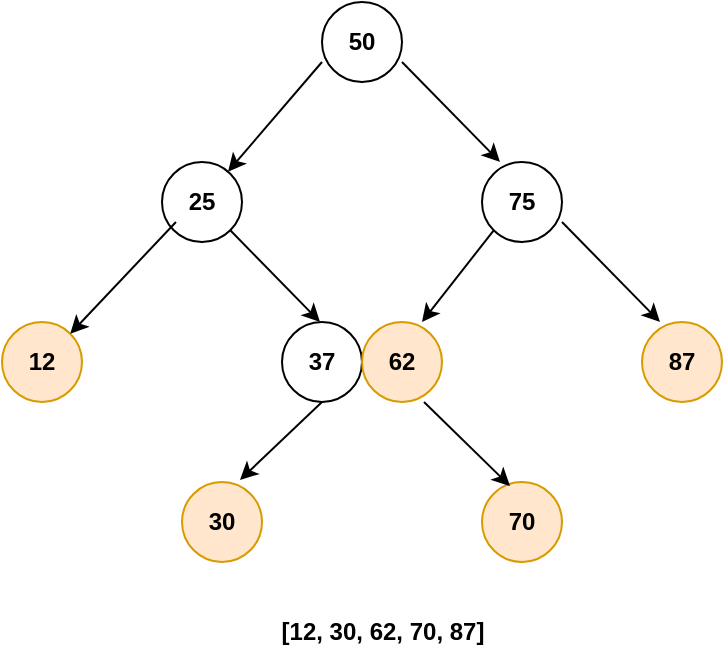 <mxfile version="20.8.10" type="github"><diagram name="Binary Tree" id="EdUq5ifCC8AcL0mRq3_a"><mxGraphModel dx="954" dy="616" grid="1" gridSize="10" guides="1" tooltips="1" connect="1" arrows="1" fold="1" page="1" pageScale="1" pageWidth="850" pageHeight="1100" math="0" shadow="0"><root><mxCell id="0"/><mxCell id="1" parent="0"/><mxCell id="-LyKFlu8BvAbKiOGHJat-1" value="&lt;b&gt;50&lt;/b&gt;" style="ellipse;whiteSpace=wrap;html=1;aspect=fixed;" parent="1" vertex="1"><mxGeometry x="360" y="160" width="40" height="40" as="geometry"/></mxCell><mxCell id="-LyKFlu8BvAbKiOGHJat-2" value="&lt;b&gt;25&lt;/b&gt;" style="ellipse;whiteSpace=wrap;html=1;aspect=fixed;" parent="1" vertex="1"><mxGeometry x="280" y="240" width="40" height="40" as="geometry"/></mxCell><mxCell id="-LyKFlu8BvAbKiOGHJat-3" value="&lt;b&gt;75&lt;/b&gt;" style="ellipse;whiteSpace=wrap;html=1;aspect=fixed;" parent="1" vertex="1"><mxGeometry x="440" y="240" width="40" height="40" as="geometry"/></mxCell><mxCell id="-LyKFlu8BvAbKiOGHJat-4" value="&lt;b&gt;12&lt;/b&gt;" style="ellipse;whiteSpace=wrap;html=1;aspect=fixed;fillColor=#ffe6cc;strokeColor=#d79b00;" parent="1" vertex="1"><mxGeometry x="200" y="320" width="40" height="40" as="geometry"/></mxCell><mxCell id="-LyKFlu8BvAbKiOGHJat-5" value="&lt;b&gt;37&lt;/b&gt;" style="ellipse;whiteSpace=wrap;html=1;aspect=fixed;" parent="1" vertex="1"><mxGeometry x="340" y="320" width="40" height="40" as="geometry"/></mxCell><mxCell id="-LyKFlu8BvAbKiOGHJat-6" value="&lt;b&gt;62&lt;/b&gt;" style="ellipse;whiteSpace=wrap;html=1;aspect=fixed;fillColor=#ffe6cc;strokeColor=#d79b00;" parent="1" vertex="1"><mxGeometry x="380" y="320" width="40" height="40" as="geometry"/></mxCell><mxCell id="-LyKFlu8BvAbKiOGHJat-7" value="&lt;b&gt;87&lt;/b&gt;" style="ellipse;whiteSpace=wrap;html=1;aspect=fixed;fillColor=#ffe6cc;strokeColor=#d79b00;" parent="1" vertex="1"><mxGeometry x="520" y="320" width="40" height="40" as="geometry"/></mxCell><mxCell id="-LyKFlu8BvAbKiOGHJat-8" value="&lt;b&gt;30&lt;/b&gt;" style="ellipse;whiteSpace=wrap;html=1;aspect=fixed;fillColor=#ffe6cc;strokeColor=#d79b00;" parent="1" vertex="1"><mxGeometry x="290" y="400" width="40" height="40" as="geometry"/></mxCell><mxCell id="-LyKFlu8BvAbKiOGHJat-9" value="&lt;b&gt;70&lt;/b&gt;" style="ellipse;whiteSpace=wrap;html=1;aspect=fixed;fillColor=#ffe6cc;strokeColor=#d79b00;" parent="1" vertex="1"><mxGeometry x="440" y="400" width="40" height="40" as="geometry"/></mxCell><mxCell id="-LyKFlu8BvAbKiOGHJat-10" value="" style="endArrow=classic;html=1;rounded=0;" parent="1" target="-LyKFlu8BvAbKiOGHJat-2" edge="1"><mxGeometry width="50" height="50" relative="1" as="geometry"><mxPoint x="360" y="190" as="sourcePoint"/><mxPoint x="330" y="260" as="targetPoint"/></mxGeometry></mxCell><mxCell id="-LyKFlu8BvAbKiOGHJat-11" value="" style="endArrow=classic;html=1;rounded=0;entryX=1;entryY=0;entryDx=0;entryDy=0;" parent="1" target="-LyKFlu8BvAbKiOGHJat-4" edge="1"><mxGeometry width="50" height="50" relative="1" as="geometry"><mxPoint x="286.98" y="270" as="sourcePoint"/><mxPoint x="239.996" y="324.815" as="targetPoint"/></mxGeometry></mxCell><mxCell id="-LyKFlu8BvAbKiOGHJat-12" value="" style="endArrow=classic;html=1;rounded=0;entryX=0.725;entryY=-0.025;entryDx=0;entryDy=0;entryPerimeter=0;" parent="1" target="-LyKFlu8BvAbKiOGHJat-8" edge="1"><mxGeometry width="50" height="50" relative="1" as="geometry"><mxPoint x="360" y="360" as="sourcePoint"/><mxPoint x="313.016" y="414.815" as="targetPoint"/></mxGeometry></mxCell><mxCell id="-LyKFlu8BvAbKiOGHJat-13" value="" style="endArrow=classic;html=1;rounded=0;exitX=0;exitY=1;exitDx=0;exitDy=0;" parent="1" source="-LyKFlu8BvAbKiOGHJat-3" edge="1"><mxGeometry width="50" height="50" relative="1" as="geometry"><mxPoint x="448.98" y="270" as="sourcePoint"/><mxPoint x="410" y="320" as="targetPoint"/></mxGeometry></mxCell><mxCell id="-LyKFlu8BvAbKiOGHJat-14" value="" style="endArrow=classic;html=1;rounded=0;entryX=0.225;entryY=0;entryDx=0;entryDy=0;entryPerimeter=0;" parent="1" target="-LyKFlu8BvAbKiOGHJat-3" edge="1"><mxGeometry width="50" height="50" relative="1" as="geometry"><mxPoint x="400" y="190" as="sourcePoint"/><mxPoint x="446" y="246" as="targetPoint"/></mxGeometry></mxCell><mxCell id="-LyKFlu8BvAbKiOGHJat-15" value="" style="endArrow=classic;html=1;rounded=0;entryX=0.225;entryY=0;entryDx=0;entryDy=0;entryPerimeter=0;" parent="1" edge="1"><mxGeometry width="50" height="50" relative="1" as="geometry"><mxPoint x="480" y="270" as="sourcePoint"/><mxPoint x="529" y="320" as="targetPoint"/></mxGeometry></mxCell><mxCell id="-LyKFlu8BvAbKiOGHJat-16" value="" style="endArrow=classic;html=1;rounded=0;entryX=0.35;entryY=0.05;entryDx=0;entryDy=0;entryPerimeter=0;" parent="1" target="-LyKFlu8BvAbKiOGHJat-9" edge="1"><mxGeometry width="50" height="50" relative="1" as="geometry"><mxPoint x="411" y="360" as="sourcePoint"/><mxPoint x="460" y="410" as="targetPoint"/></mxGeometry></mxCell><mxCell id="-LyKFlu8BvAbKiOGHJat-17" value="" style="endArrow=classic;html=1;rounded=0;entryX=0.225;entryY=0;entryDx=0;entryDy=0;entryPerimeter=0;exitX=1;exitY=1;exitDx=0;exitDy=0;" parent="1" source="-LyKFlu8BvAbKiOGHJat-2" edge="1"><mxGeometry width="50" height="50" relative="1" as="geometry"><mxPoint x="310" y="270" as="sourcePoint"/><mxPoint x="359" y="320" as="targetPoint"/></mxGeometry></mxCell><mxCell id="3t3NPl7ZmxwMa-zPKyYQ-3" value="&lt;b&gt;[12, 30, 62, 70, 87]&lt;/b&gt;" style="text;html=1;align=center;verticalAlign=middle;resizable=0;points=[];autosize=1;strokeColor=none;fillColor=none;" parent="1" vertex="1"><mxGeometry x="330" y="460" width="120" height="30" as="geometry"/></mxCell></root></mxGraphModel></diagram></mxfile>